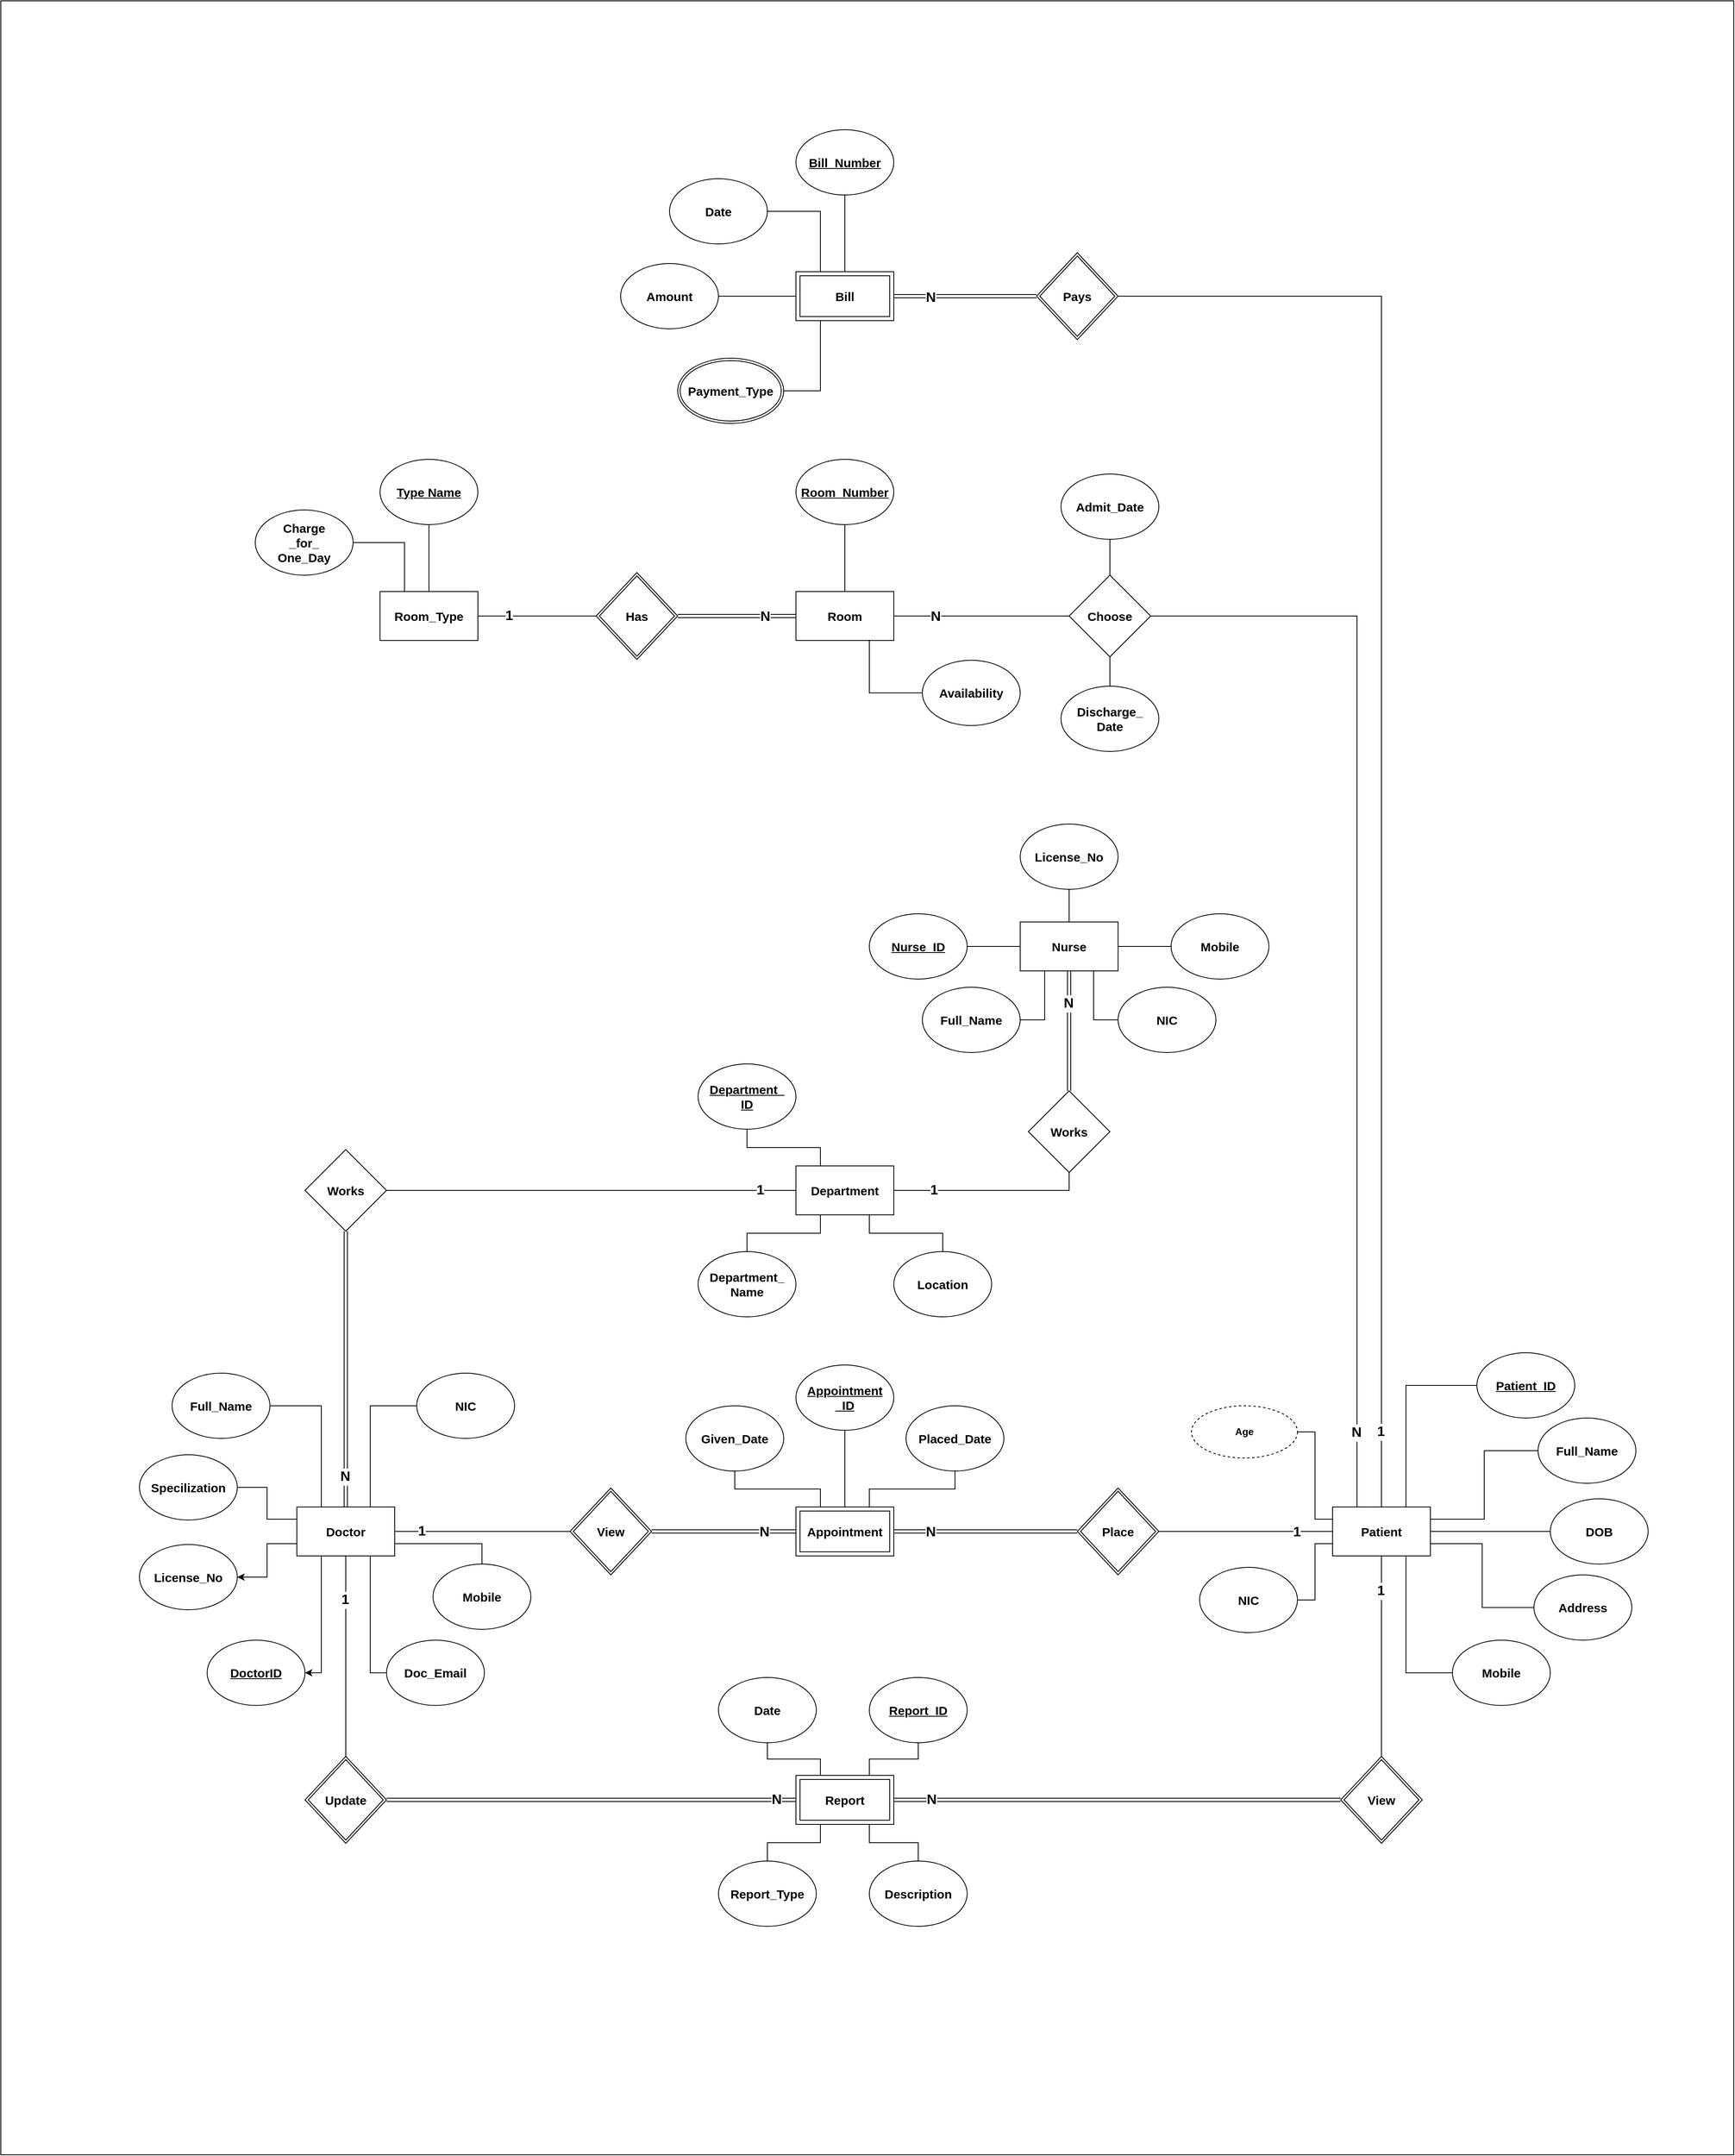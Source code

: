 <mxfile version="24.7.8">
  <diagram name="Page-1" id="jFCorRqVwIcgnSAANbfP">
    <mxGraphModel dx="4037" dy="2793" grid="1" gridSize="10" guides="1" tooltips="1" connect="1" arrows="1" fold="1" page="1" pageScale="1" pageWidth="850" pageHeight="1100" math="0" shadow="0">
      <root>
        <mxCell id="0" />
        <mxCell id="1" parent="0" />
        <mxCell id="XNVu2m3pQ130uXgLmZe--70" value="" style="rounded=0;whiteSpace=wrap;html=1;" vertex="1" parent="1">
          <mxGeometry x="-610" y="-830" width="2125" height="2640" as="geometry" />
        </mxCell>
        <mxCell id="XNVu2m3pQ130uXgLmZe--15" style="edgeStyle=orthogonalEdgeStyle;rounded=0;orthogonalLoop=1;jettySize=auto;html=1;exitX=0.75;exitY=0;exitDx=0;exitDy=0;entryX=0;entryY=0.5;entryDx=0;entryDy=0;endArrow=none;endFill=0;" edge="1" parent="1" source="SJhPn0XpCKg0EyMPji_I-2" target="XNVu2m3pQ130uXgLmZe--8">
          <mxGeometry relative="1" as="geometry" />
        </mxCell>
        <mxCell id="XNVu2m3pQ130uXgLmZe--16" style="edgeStyle=orthogonalEdgeStyle;rounded=0;orthogonalLoop=1;jettySize=auto;html=1;exitX=0.25;exitY=0;exitDx=0;exitDy=0;entryX=1;entryY=0.5;entryDx=0;entryDy=0;endArrow=none;endFill=0;" edge="1" parent="1" source="SJhPn0XpCKg0EyMPji_I-2" target="XNVu2m3pQ130uXgLmZe--9">
          <mxGeometry relative="1" as="geometry" />
        </mxCell>
        <mxCell id="XNVu2m3pQ130uXgLmZe--17" style="edgeStyle=orthogonalEdgeStyle;rounded=0;orthogonalLoop=1;jettySize=auto;html=1;exitX=0;exitY=0.25;exitDx=0;exitDy=0;endArrow=none;endFill=0;" edge="1" parent="1" source="SJhPn0XpCKg0EyMPji_I-2" target="XNVu2m3pQ130uXgLmZe--10">
          <mxGeometry relative="1" as="geometry" />
        </mxCell>
        <mxCell id="XNVu2m3pQ130uXgLmZe--19" style="edgeStyle=orthogonalEdgeStyle;rounded=0;orthogonalLoop=1;jettySize=auto;html=1;exitX=0.75;exitY=1;exitDx=0;exitDy=0;entryX=0;entryY=0.5;entryDx=0;entryDy=0;endArrow=none;endFill=0;" edge="1" parent="1" source="SJhPn0XpCKg0EyMPji_I-2" target="XNVu2m3pQ130uXgLmZe--12">
          <mxGeometry relative="1" as="geometry" />
        </mxCell>
        <mxCell id="XNVu2m3pQ130uXgLmZe--20" style="edgeStyle=orthogonalEdgeStyle;rounded=0;orthogonalLoop=1;jettySize=auto;html=1;exitX=1;exitY=0.75;exitDx=0;exitDy=0;entryX=0.5;entryY=0;entryDx=0;entryDy=0;endArrow=none;endFill=0;" edge="1" parent="1" source="SJhPn0XpCKg0EyMPji_I-2" target="XNVu2m3pQ130uXgLmZe--13">
          <mxGeometry relative="1" as="geometry" />
        </mxCell>
        <mxCell id="XNVu2m3pQ130uXgLmZe--26" style="edgeStyle=orthogonalEdgeStyle;rounded=0;orthogonalLoop=1;jettySize=auto;html=1;exitX=0;exitY=0.75;exitDx=0;exitDy=0;" edge="1" parent="1" source="SJhPn0XpCKg0EyMPji_I-2" target="XNVu2m3pQ130uXgLmZe--11">
          <mxGeometry relative="1" as="geometry" />
        </mxCell>
        <mxCell id="XNVu2m3pQ130uXgLmZe--27" style="edgeStyle=orthogonalEdgeStyle;rounded=0;orthogonalLoop=1;jettySize=auto;html=1;exitX=0.25;exitY=1;exitDx=0;exitDy=0;entryX=1;entryY=0.5;entryDx=0;entryDy=0;" edge="1" parent="1" source="SJhPn0XpCKg0EyMPji_I-2" target="XNVu2m3pQ130uXgLmZe--7">
          <mxGeometry relative="1" as="geometry" />
        </mxCell>
        <mxCell id="XNVu2m3pQ130uXgLmZe--31" style="edgeStyle=orthogonalEdgeStyle;rounded=0;orthogonalLoop=1;jettySize=auto;html=1;exitX=0.5;exitY=0;exitDx=0;exitDy=0;entryX=0.5;entryY=1;entryDx=0;entryDy=0;endArrow=none;endFill=0;shape=link;" edge="1" parent="1" source="SJhPn0XpCKg0EyMPji_I-2" target="XNVu2m3pQ130uXgLmZe--30">
          <mxGeometry relative="1" as="geometry" />
        </mxCell>
        <mxCell id="XNVu2m3pQ130uXgLmZe--38" value="N" style="edgeLabel;html=1;align=center;verticalAlign=middle;resizable=0;points=[];fontSize=17;fontStyle=1" vertex="1" connectable="0" parent="XNVu2m3pQ130uXgLmZe--31">
          <mxGeometry x="-0.781" y="-1" relative="1" as="geometry">
            <mxPoint x="-2" as="offset" />
          </mxGeometry>
        </mxCell>
        <mxCell id="SJhPn0XpCKg0EyMPji_I-2" value="Doctor" style="rounded=0;whiteSpace=wrap;html=1;shadow=0;fontStyle=1;fontSize=15;" parent="1" vertex="1">
          <mxGeometry x="-247" y="1016" width="120" height="60" as="geometry" />
        </mxCell>
        <mxCell id="VN0yVY5uS7CeXmlR8bmi-15" style="edgeStyle=orthogonalEdgeStyle;rounded=0;orthogonalLoop=1;jettySize=auto;html=1;exitX=0.25;exitY=0;exitDx=0;exitDy=0;entryX=1;entryY=0.5;entryDx=0;entryDy=0;endArrow=none;endFill=0;" parent="1" source="SJhPn0XpCKg0EyMPji_I-13" target="VN0yVY5uS7CeXmlR8bmi-12" edge="1">
          <mxGeometry relative="1" as="geometry" />
        </mxCell>
        <mxCell id="VN0yVY5uS7CeXmlR8bmi-19" value="N" style="edgeLabel;html=1;align=center;verticalAlign=middle;resizable=0;points=[];fontSize=17;fontStyle=1" parent="VN0yVY5uS7CeXmlR8bmi-15" vertex="1" connectable="0">
          <mxGeometry x="-0.822" y="1" relative="1" as="geometry">
            <mxPoint y="28" as="offset" />
          </mxGeometry>
        </mxCell>
        <mxCell id="VN0yVY5uS7CeXmlR8bmi-16" style="edgeStyle=orthogonalEdgeStyle;rounded=0;orthogonalLoop=1;jettySize=auto;html=1;exitX=0.5;exitY=0;exitDx=0;exitDy=0;entryX=1;entryY=0.5;entryDx=0;entryDy=0;endArrow=none;endFill=0;" parent="1" source="SJhPn0XpCKg0EyMPji_I-13" target="eJS6RQ6NcchhUuec16Ap-17" edge="1">
          <mxGeometry relative="1" as="geometry" />
        </mxCell>
        <mxCell id="VN0yVY5uS7CeXmlR8bmi-21" value="1" style="edgeLabel;html=1;align=center;verticalAlign=middle;resizable=0;points=[];fontSize=17;fontStyle=1" parent="VN0yVY5uS7CeXmlR8bmi-16" vertex="1" connectable="0">
          <mxGeometry x="-0.892" y="-1" relative="1" as="geometry">
            <mxPoint x="-2" y="5" as="offset" />
          </mxGeometry>
        </mxCell>
        <mxCell id="eJS6RQ6NcchhUuec16Ap-45" style="edgeStyle=orthogonalEdgeStyle;rounded=0;orthogonalLoop=1;jettySize=auto;html=1;exitX=0.75;exitY=0;exitDx=0;exitDy=0;entryX=0;entryY=0.5;entryDx=0;entryDy=0;endArrow=none;endFill=0;" parent="1" source="SJhPn0XpCKg0EyMPji_I-13" target="eJS6RQ6NcchhUuec16Ap-43" edge="1">
          <mxGeometry relative="1" as="geometry" />
        </mxCell>
        <mxCell id="eJS6RQ6NcchhUuec16Ap-46" style="edgeStyle=orthogonalEdgeStyle;rounded=0;orthogonalLoop=1;jettySize=auto;html=1;exitX=1;exitY=0.25;exitDx=0;exitDy=0;entryX=0;entryY=0.5;entryDx=0;entryDy=0;endArrow=none;endFill=0;" parent="1" source="SJhPn0XpCKg0EyMPji_I-13" target="eJS6RQ6NcchhUuec16Ap-44" edge="1">
          <mxGeometry relative="1" as="geometry" />
        </mxCell>
        <mxCell id="eJS6RQ6NcchhUuec16Ap-48" style="edgeStyle=orthogonalEdgeStyle;rounded=0;orthogonalLoop=1;jettySize=auto;html=1;exitX=1;exitY=0.5;exitDx=0;exitDy=0;endArrow=none;endFill=0;" parent="1" source="SJhPn0XpCKg0EyMPji_I-13" target="eJS6RQ6NcchhUuec16Ap-47" edge="1">
          <mxGeometry relative="1" as="geometry" />
        </mxCell>
        <mxCell id="eJS6RQ6NcchhUuec16Ap-50" style="edgeStyle=orthogonalEdgeStyle;rounded=0;orthogonalLoop=1;jettySize=auto;html=1;exitX=1;exitY=0.75;exitDx=0;exitDy=0;entryX=0;entryY=0.5;entryDx=0;entryDy=0;endArrow=none;endFill=0;" parent="1" source="SJhPn0XpCKg0EyMPji_I-13" target="eJS6RQ6NcchhUuec16Ap-49" edge="1">
          <mxGeometry relative="1" as="geometry" />
        </mxCell>
        <mxCell id="eJS6RQ6NcchhUuec16Ap-52" style="edgeStyle=orthogonalEdgeStyle;rounded=0;orthogonalLoop=1;jettySize=auto;html=1;exitX=0.75;exitY=1;exitDx=0;exitDy=0;entryX=0;entryY=0.5;entryDx=0;entryDy=0;endArrow=none;endFill=0;" parent="1" source="SJhPn0XpCKg0EyMPji_I-13" target="eJS6RQ6NcchhUuec16Ap-51" edge="1">
          <mxGeometry relative="1" as="geometry" />
        </mxCell>
        <mxCell id="XNVu2m3pQ130uXgLmZe--68" style="edgeStyle=orthogonalEdgeStyle;rounded=0;orthogonalLoop=1;jettySize=auto;html=1;exitX=0;exitY=0.25;exitDx=0;exitDy=0;entryX=1;entryY=0.5;entryDx=0;entryDy=0;endArrow=none;endFill=0;" edge="1" parent="1" source="SJhPn0XpCKg0EyMPji_I-13" target="XNVu2m3pQ130uXgLmZe--67">
          <mxGeometry relative="1" as="geometry" />
        </mxCell>
        <mxCell id="XNVu2m3pQ130uXgLmZe--69" style="edgeStyle=orthogonalEdgeStyle;rounded=0;orthogonalLoop=1;jettySize=auto;html=1;exitX=0;exitY=0.75;exitDx=0;exitDy=0;entryX=1;entryY=0.5;entryDx=0;entryDy=0;endArrow=none;endFill=0;" edge="1" parent="1" source="SJhPn0XpCKg0EyMPji_I-13" target="XNVu2m3pQ130uXgLmZe--61">
          <mxGeometry relative="1" as="geometry" />
        </mxCell>
        <mxCell id="SJhPn0XpCKg0EyMPji_I-13" value="Patient" style="rounded=0;whiteSpace=wrap;html=1;shadow=0;fontStyle=1;fontSize=15;" parent="1" vertex="1">
          <mxGeometry x="1023" y="1016" width="120" height="60" as="geometry" />
        </mxCell>
        <mxCell id="eJS6RQ6NcchhUuec16Ap-4" style="edgeStyle=orthogonalEdgeStyle;rounded=0;orthogonalLoop=1;jettySize=auto;html=1;entryX=0.5;entryY=1;entryDx=0;entryDy=0;endArrow=none;endFill=0;exitX=0.75;exitY=0;exitDx=0;exitDy=0;" parent="1" source="eJS6RQ6NcchhUuec16Ap-15" target="eJS6RQ6NcchhUuec16Ap-2" edge="1">
          <mxGeometry relative="1" as="geometry">
            <mxPoint x="492" y="1284" as="sourcePoint" />
          </mxGeometry>
        </mxCell>
        <mxCell id="SJhPn0XpCKg0EyMPji_I-36" style="edgeStyle=orthogonalEdgeStyle;rounded=0;orthogonalLoop=1;jettySize=auto;html=1;exitX=0.5;exitY=0;exitDx=0;exitDy=0;fontSize=17;fontStyle=1;endArrow=none;endFill=0;" parent="1" source="eJS6RQ6NcchhUuec16Ap-16" target="SJhPn0XpCKg0EyMPji_I-13" edge="1">
          <mxGeometry relative="1" as="geometry">
            <mxPoint x="1083.0" y="1256" as="sourcePoint" />
          </mxGeometry>
        </mxCell>
        <mxCell id="SJhPn0XpCKg0EyMPji_I-39" value="1" style="edgeLabel;html=1;align=center;verticalAlign=middle;resizable=0;points=[];fontSize=17;fontStyle=1" parent="SJhPn0XpCKg0EyMPji_I-36" vertex="1" connectable="0">
          <mxGeometry x="0.76" y="3" relative="1" as="geometry">
            <mxPoint x="2" y="13" as="offset" />
          </mxGeometry>
        </mxCell>
        <mxCell id="SJhPn0XpCKg0EyMPji_I-37" style="edgeStyle=orthogonalEdgeStyle;rounded=0;orthogonalLoop=1;jettySize=auto;html=1;exitX=0;exitY=0.5;exitDx=0;exitDy=0;fontSize=17;fontStyle=1;endArrow=none;endFill=0;shape=link;entryX=1;entryY=0.5;entryDx=0;entryDy=0;" parent="1" source="eJS6RQ6NcchhUuec16Ap-16" target="eJS6RQ6NcchhUuec16Ap-15" edge="1">
          <mxGeometry relative="1" as="geometry">
            <mxPoint x="1033.0" y="1306" as="sourcePoint" />
          </mxGeometry>
        </mxCell>
        <mxCell id="SJhPn0XpCKg0EyMPji_I-38" value="N" style="edgeLabel;html=1;align=center;verticalAlign=middle;resizable=0;points=[];fontSize=17;fontStyle=1" parent="SJhPn0XpCKg0EyMPji_I-37" vertex="1" connectable="0">
          <mxGeometry x="0.924" y="3" relative="1" as="geometry">
            <mxPoint x="25" y="-3" as="offset" />
          </mxGeometry>
        </mxCell>
        <mxCell id="eJS6RQ6NcchhUuec16Ap-29" style="edgeStyle=orthogonalEdgeStyle;rounded=0;orthogonalLoop=1;jettySize=auto;html=1;exitX=0.5;exitY=0;exitDx=0;exitDy=0;entryX=0.5;entryY=1;entryDx=0;entryDy=0;endArrow=none;endFill=0;" parent="1" source="SJhPn0XpCKg0EyMPji_I-42" target="eJS6RQ6NcchhUuec16Ap-28" edge="1">
          <mxGeometry relative="1" as="geometry" />
        </mxCell>
        <mxCell id="eJS6RQ6NcchhUuec16Ap-40" style="edgeStyle=orthogonalEdgeStyle;rounded=0;orthogonalLoop=1;jettySize=auto;html=1;exitX=0.75;exitY=1;exitDx=0;exitDy=0;entryX=0;entryY=0.5;entryDx=0;entryDy=0;endArrow=none;endFill=0;" parent="1" source="SJhPn0XpCKg0EyMPji_I-42" target="eJS6RQ6NcchhUuec16Ap-39" edge="1">
          <mxGeometry relative="1" as="geometry">
            <mxPoint x="520" y="17.25" as="targetPoint" />
          </mxGeometry>
        </mxCell>
        <mxCell id="SJhPn0XpCKg0EyMPji_I-42" value="Room" style="rounded=0;whiteSpace=wrap;html=1;shadow=0;fontStyle=1;fontSize=15;" parent="1" vertex="1">
          <mxGeometry x="365" y="-106" width="120" height="60" as="geometry" />
        </mxCell>
        <mxCell id="SJhPn0XpCKg0EyMPji_I-57" style="edgeStyle=orthogonalEdgeStyle;rounded=0;orthogonalLoop=1;jettySize=auto;html=1;exitX=0.5;exitY=0;exitDx=0;exitDy=0;entryX=0.5;entryY=1;entryDx=0;entryDy=0;endArrow=none;endFill=0;" parent="1" source="eJS6RQ6NcchhUuec16Ap-18" target="SJhPn0XpCKg0EyMPji_I-2" edge="1">
          <mxGeometry relative="1" as="geometry">
            <mxPoint x="-187" y="945" as="targetPoint" />
            <mxPoint x="-187" y="1325" as="sourcePoint" />
          </mxGeometry>
        </mxCell>
        <mxCell id="SJhPn0XpCKg0EyMPji_I-62" value="1" style="edgeLabel;html=1;align=center;verticalAlign=middle;resizable=0;points=[];fontSize=17;fontStyle=1" parent="SJhPn0XpCKg0EyMPji_I-57" vertex="1" connectable="0">
          <mxGeometry x="0.589" relative="1" as="geometry">
            <mxPoint x="-1" y="3" as="offset" />
          </mxGeometry>
        </mxCell>
        <mxCell id="SJhPn0XpCKg0EyMPji_I-58" style="edgeStyle=orthogonalEdgeStyle;rounded=0;orthogonalLoop=1;jettySize=auto;html=1;exitX=1;exitY=0.5;exitDx=0;exitDy=0;endArrow=none;endFill=0;shape=link;entryX=0;entryY=0.5;entryDx=0;entryDy=0;" parent="1" source="eJS6RQ6NcchhUuec16Ap-18" target="eJS6RQ6NcchhUuec16Ap-15" edge="1">
          <mxGeometry relative="1" as="geometry">
            <mxPoint x="-137" y="1375" as="sourcePoint" />
          </mxGeometry>
        </mxCell>
        <mxCell id="SJhPn0XpCKg0EyMPji_I-61" value="N" style="edgeLabel;html=1;align=center;verticalAlign=middle;resizable=0;points=[];fontSize=17;fontStyle=1" parent="SJhPn0XpCKg0EyMPji_I-58" vertex="1" connectable="0">
          <mxGeometry x="0.557" y="1" relative="1" as="geometry">
            <mxPoint x="87" y="1" as="offset" />
          </mxGeometry>
        </mxCell>
        <mxCell id="VN0yVY5uS7CeXmlR8bmi-3" style="edgeStyle=orthogonalEdgeStyle;rounded=0;orthogonalLoop=1;jettySize=auto;html=1;exitX=1;exitY=0.5;exitDx=0;exitDy=0;entryX=0;entryY=0.5;entryDx=0;entryDy=0;endArrow=none;endFill=0;" parent="1" source="eJS6RQ6NcchhUuec16Ap-11" target="SJhPn0XpCKg0EyMPji_I-13" edge="1">
          <mxGeometry relative="1" as="geometry">
            <mxPoint x="760" y="1046" as="sourcePoint" />
          </mxGeometry>
        </mxCell>
        <mxCell id="VN0yVY5uS7CeXmlR8bmi-11" value="1" style="edgeLabel;html=1;align=center;verticalAlign=middle;resizable=0;points=[];fontSize=17;fontStyle=1" parent="VN0yVY5uS7CeXmlR8bmi-3" vertex="1" connectable="0">
          <mxGeometry x="0.591" y="2" relative="1" as="geometry">
            <mxPoint x="-1" y="3" as="offset" />
          </mxGeometry>
        </mxCell>
        <mxCell id="VN0yVY5uS7CeXmlR8bmi-4" style="edgeStyle=orthogonalEdgeStyle;rounded=0;orthogonalLoop=1;jettySize=auto;html=1;exitX=0;exitY=0.5;exitDx=0;exitDy=0;entryX=1;entryY=0.5;entryDx=0;entryDy=0;endArrow=none;endFill=0;shape=link;" parent="1" source="eJS6RQ6NcchhUuec16Ap-11" target="eJS6RQ6NcchhUuec16Ap-12" edge="1">
          <mxGeometry relative="1" as="geometry">
            <mxPoint x="660" y="1046" as="sourcePoint" />
            <mxPoint x="485" y="1046" as="targetPoint" />
          </mxGeometry>
        </mxCell>
        <mxCell id="VN0yVY5uS7CeXmlR8bmi-10" value="N" style="edgeLabel;html=1;align=center;verticalAlign=middle;resizable=0;points=[];fontSize=17;fontStyle=1" parent="VN0yVY5uS7CeXmlR8bmi-4" vertex="1" connectable="0">
          <mxGeometry x="0.766" y="-1" relative="1" as="geometry">
            <mxPoint x="18" y="2" as="offset" />
          </mxGeometry>
        </mxCell>
        <mxCell id="VN0yVY5uS7CeXmlR8bmi-6" style="edgeStyle=orthogonalEdgeStyle;rounded=0;orthogonalLoop=1;jettySize=auto;html=1;exitX=0;exitY=0.5;exitDx=0;exitDy=0;endArrow=none;endFill=0;" parent="1" source="eJS6RQ6NcchhUuec16Ap-13" target="SJhPn0XpCKg0EyMPji_I-2" edge="1">
          <mxGeometry relative="1" as="geometry">
            <mxPoint x="102.0" y="1046" as="sourcePoint" />
          </mxGeometry>
        </mxCell>
        <mxCell id="VN0yVY5uS7CeXmlR8bmi-8" value="1" style="edgeLabel;html=1;align=center;verticalAlign=middle;resizable=0;points=[];fontSize=17;fontStyle=1" parent="VN0yVY5uS7CeXmlR8bmi-6" vertex="1" connectable="0">
          <mxGeometry x="0.706" relative="1" as="geometry">
            <mxPoint x="1" as="offset" />
          </mxGeometry>
        </mxCell>
        <mxCell id="VN0yVY5uS7CeXmlR8bmi-7" style="edgeStyle=orthogonalEdgeStyle;rounded=0;orthogonalLoop=1;jettySize=auto;html=1;exitX=1;exitY=0.5;exitDx=0;exitDy=0;entryX=0;entryY=0.5;entryDx=0;entryDy=0;endArrow=none;endFill=0;shape=link;" parent="1" source="eJS6RQ6NcchhUuec16Ap-13" target="eJS6RQ6NcchhUuec16Ap-12" edge="1">
          <mxGeometry relative="1" as="geometry">
            <mxPoint x="202.0" y="1046" as="sourcePoint" />
            <mxPoint x="365" y="1046" as="targetPoint" />
          </mxGeometry>
        </mxCell>
        <mxCell id="VN0yVY5uS7CeXmlR8bmi-9" value="N" style="edgeLabel;html=1;align=center;verticalAlign=middle;resizable=0;points=[];fontSize=17;fontStyle=1" parent="VN0yVY5uS7CeXmlR8bmi-7" vertex="1" connectable="0">
          <mxGeometry x="0.829" relative="1" as="geometry">
            <mxPoint x="-24" y="1" as="offset" />
          </mxGeometry>
        </mxCell>
        <mxCell id="VN0yVY5uS7CeXmlR8bmi-18" style="edgeStyle=orthogonalEdgeStyle;rounded=0;orthogonalLoop=1;jettySize=auto;html=1;exitX=0;exitY=0.5;exitDx=0;exitDy=0;endArrow=none;endFill=0;" parent="1" source="VN0yVY5uS7CeXmlR8bmi-12" target="SJhPn0XpCKg0EyMPji_I-42" edge="1">
          <mxGeometry relative="1" as="geometry" />
        </mxCell>
        <mxCell id="VN0yVY5uS7CeXmlR8bmi-20" value="N" style="edgeLabel;html=1;align=center;verticalAlign=middle;resizable=0;points=[];fontSize=17;fontStyle=1" parent="VN0yVY5uS7CeXmlR8bmi-18" vertex="1" connectable="0">
          <mxGeometry x="0.744" y="1" relative="1" as="geometry">
            <mxPoint x="23" as="offset" />
          </mxGeometry>
        </mxCell>
        <mxCell id="XNVu2m3pQ130uXgLmZe--64" style="edgeStyle=orthogonalEdgeStyle;rounded=0;orthogonalLoop=1;jettySize=auto;html=1;exitX=0.5;exitY=0;exitDx=0;exitDy=0;entryX=0.5;entryY=1;entryDx=0;entryDy=0;endArrow=none;endFill=0;" edge="1" parent="1" source="VN0yVY5uS7CeXmlR8bmi-12" target="XNVu2m3pQ130uXgLmZe--63">
          <mxGeometry relative="1" as="geometry" />
        </mxCell>
        <mxCell id="XNVu2m3pQ130uXgLmZe--66" style="edgeStyle=orthogonalEdgeStyle;rounded=0;orthogonalLoop=1;jettySize=auto;html=1;exitX=0.5;exitY=1;exitDx=0;exitDy=0;endArrow=none;endFill=0;" edge="1" parent="1" source="VN0yVY5uS7CeXmlR8bmi-12" target="XNVu2m3pQ130uXgLmZe--65">
          <mxGeometry relative="1" as="geometry" />
        </mxCell>
        <mxCell id="VN0yVY5uS7CeXmlR8bmi-12" value="Choose" style="rhombus;whiteSpace=wrap;html=1;shadow=0;fontStyle=1;fontSize=15;" parent="1" vertex="1">
          <mxGeometry x="700" y="-126" width="100" height="100" as="geometry" />
        </mxCell>
        <mxCell id="VN0yVY5uS7CeXmlR8bmi-17" style="edgeStyle=orthogonalEdgeStyle;rounded=0;orthogonalLoop=1;jettySize=auto;html=1;exitX=0;exitY=0.5;exitDx=0;exitDy=0;endArrow=none;endFill=0;shape=link;entryX=1;entryY=0.5;entryDx=0;entryDy=0;" parent="1" source="eJS6RQ6NcchhUuec16Ap-17" target="eJS6RQ6NcchhUuec16Ap-14" edge="1">
          <mxGeometry relative="1" as="geometry">
            <mxPoint x="485" y="-468" as="targetPoint" />
          </mxGeometry>
        </mxCell>
        <mxCell id="VN0yVY5uS7CeXmlR8bmi-22" value="N" style="edgeLabel;html=1;align=center;verticalAlign=middle;resizable=0;points=[];fontSize=17;fontStyle=1" parent="VN0yVY5uS7CeXmlR8bmi-17" vertex="1" connectable="0">
          <mxGeometry x="0.773" y="1" relative="1" as="geometry">
            <mxPoint x="25" y="1" as="offset" />
          </mxGeometry>
        </mxCell>
        <mxCell id="VN0yVY5uS7CeXmlR8bmi-24" style="edgeStyle=orthogonalEdgeStyle;rounded=0;orthogonalLoop=1;jettySize=auto;html=1;exitX=0.5;exitY=1;exitDx=0;exitDy=0;endArrow=none;endFill=0;entryX=0.25;entryY=0;entryDx=0;entryDy=0;" parent="1" source="VN0yVY5uS7CeXmlR8bmi-23" target="eJS6RQ6NcchhUuec16Ap-15" edge="1">
          <mxGeometry relative="1" as="geometry">
            <mxPoint x="462" y="1314" as="targetPoint" />
          </mxGeometry>
        </mxCell>
        <mxCell id="VN0yVY5uS7CeXmlR8bmi-23" value="&lt;font style=&quot;font-size: 15px;&quot;&gt;&lt;b&gt;Date&lt;/b&gt;&lt;/font&gt;" style="ellipse;whiteSpace=wrap;html=1;" parent="1" vertex="1">
          <mxGeometry x="270" y="1225" width="120" height="80" as="geometry" />
        </mxCell>
        <mxCell id="eJS6RQ6NcchhUuec16Ap-2" value="&lt;font style=&quot;font-size: 15px;&quot;&gt;&lt;b&gt;&lt;u&gt;Report_ID&lt;/u&gt;&lt;/b&gt;&lt;/font&gt;" style="ellipse;whiteSpace=wrap;html=1;" parent="1" vertex="1">
          <mxGeometry x="455" y="1225" width="120" height="80" as="geometry" />
        </mxCell>
        <mxCell id="eJS6RQ6NcchhUuec16Ap-11" value="&lt;font style=&quot;font-size: 15px;&quot;&gt;&lt;b&gt;Place&lt;/b&gt;&lt;/font&gt;" style="shape=rhombus;double=1;perimeter=rhombusPerimeter;whiteSpace=wrap;html=1;align=center;" parent="1" vertex="1">
          <mxGeometry x="710" y="992.75" width="100" height="106.5" as="geometry" />
        </mxCell>
        <mxCell id="eJS6RQ6NcchhUuec16Ap-56" style="edgeStyle=orthogonalEdgeStyle;rounded=0;orthogonalLoop=1;jettySize=auto;html=1;exitX=0.5;exitY=0;exitDx=0;exitDy=0;entryX=0.5;entryY=1;entryDx=0;entryDy=0;endArrow=none;endFill=0;" parent="1" source="eJS6RQ6NcchhUuec16Ap-12" target="eJS6RQ6NcchhUuec16Ap-55" edge="1">
          <mxGeometry relative="1" as="geometry" />
        </mxCell>
        <mxCell id="XNVu2m3pQ130uXgLmZe--22" style="edgeStyle=orthogonalEdgeStyle;rounded=0;orthogonalLoop=1;jettySize=auto;html=1;exitX=0.75;exitY=0;exitDx=0;exitDy=0;entryX=0.5;entryY=1;entryDx=0;entryDy=0;endArrow=none;endFill=0;" edge="1" parent="1" source="eJS6RQ6NcchhUuec16Ap-12" target="XNVu2m3pQ130uXgLmZe--21">
          <mxGeometry relative="1" as="geometry" />
        </mxCell>
        <mxCell id="XNVu2m3pQ130uXgLmZe--25" style="edgeStyle=orthogonalEdgeStyle;rounded=0;orthogonalLoop=1;jettySize=auto;html=1;exitX=0.25;exitY=0;exitDx=0;exitDy=0;entryX=0.5;entryY=1;entryDx=0;entryDy=0;endArrow=none;endFill=0;" edge="1" parent="1" source="eJS6RQ6NcchhUuec16Ap-12" target="XNVu2m3pQ130uXgLmZe--23">
          <mxGeometry relative="1" as="geometry" />
        </mxCell>
        <mxCell id="eJS6RQ6NcchhUuec16Ap-12" value="&lt;b&gt;&lt;font style=&quot;font-size: 15px;&quot;&gt;Appointment&lt;/font&gt;&lt;/b&gt;" style="shape=ext;margin=3;double=1;whiteSpace=wrap;html=1;align=center;" parent="1" vertex="1">
          <mxGeometry x="365" y="1016" width="120" height="60" as="geometry" />
        </mxCell>
        <mxCell id="eJS6RQ6NcchhUuec16Ap-13" value="&lt;font style=&quot;font-size: 15px;&quot;&gt;&lt;b&gt;View&lt;/b&gt;&lt;/font&gt;" style="shape=rhombus;double=1;perimeter=rhombusPerimeter;whiteSpace=wrap;html=1;align=center;" parent="1" vertex="1">
          <mxGeometry x="88" y="992.75" width="100" height="106.5" as="geometry" />
        </mxCell>
        <mxCell id="eJS6RQ6NcchhUuec16Ap-20" style="edgeStyle=orthogonalEdgeStyle;rounded=0;orthogonalLoop=1;jettySize=auto;html=1;exitX=0.5;exitY=0;exitDx=0;exitDy=0;entryX=0.5;entryY=1;entryDx=0;entryDy=0;endArrow=none;endFill=0;" parent="1" source="eJS6RQ6NcchhUuec16Ap-14" target="eJS6RQ6NcchhUuec16Ap-19" edge="1">
          <mxGeometry relative="1" as="geometry" />
        </mxCell>
        <mxCell id="eJS6RQ6NcchhUuec16Ap-22" style="edgeStyle=orthogonalEdgeStyle;rounded=0;orthogonalLoop=1;jettySize=auto;html=1;exitX=0.25;exitY=0;exitDx=0;exitDy=0;entryX=1;entryY=0.5;entryDx=0;entryDy=0;endArrow=none;endFill=0;" parent="1" source="eJS6RQ6NcchhUuec16Ap-14" target="eJS6RQ6NcchhUuec16Ap-21" edge="1">
          <mxGeometry relative="1" as="geometry" />
        </mxCell>
        <mxCell id="eJS6RQ6NcchhUuec16Ap-24" style="edgeStyle=orthogonalEdgeStyle;rounded=0;orthogonalLoop=1;jettySize=auto;html=1;exitX=0;exitY=0.5;exitDx=0;exitDy=0;entryX=1;entryY=0.5;entryDx=0;entryDy=0;endArrow=none;endFill=0;" parent="1" source="eJS6RQ6NcchhUuec16Ap-14" target="eJS6RQ6NcchhUuec16Ap-23" edge="1">
          <mxGeometry relative="1" as="geometry" />
        </mxCell>
        <mxCell id="eJS6RQ6NcchhUuec16Ap-27" style="edgeStyle=orthogonalEdgeStyle;rounded=0;orthogonalLoop=1;jettySize=auto;html=1;exitX=0.25;exitY=1;exitDx=0;exitDy=0;entryX=1;entryY=0.5;entryDx=0;entryDy=0;endArrow=none;endFill=0;" parent="1" source="eJS6RQ6NcchhUuec16Ap-14" target="eJS6RQ6NcchhUuec16Ap-26" edge="1">
          <mxGeometry relative="1" as="geometry" />
        </mxCell>
        <mxCell id="eJS6RQ6NcchhUuec16Ap-14" value="&lt;b&gt;&lt;font style=&quot;font-size: 15px;&quot;&gt;Bill&lt;/font&gt;&lt;/b&gt;" style="shape=ext;margin=3;double=1;whiteSpace=wrap;html=1;align=center;" parent="1" vertex="1">
          <mxGeometry x="365" y="-498" width="120" height="60" as="geometry" />
        </mxCell>
        <mxCell id="XNVu2m3pQ130uXgLmZe--2" style="edgeStyle=orthogonalEdgeStyle;rounded=0;orthogonalLoop=1;jettySize=auto;html=1;exitX=0.25;exitY=1;exitDx=0;exitDy=0;endArrow=none;endFill=0;" edge="1" parent="1" source="eJS6RQ6NcchhUuec16Ap-15" target="XNVu2m3pQ130uXgLmZe--1">
          <mxGeometry relative="1" as="geometry" />
        </mxCell>
        <mxCell id="XNVu2m3pQ130uXgLmZe--4" style="edgeStyle=orthogonalEdgeStyle;rounded=0;orthogonalLoop=1;jettySize=auto;html=1;exitX=0.75;exitY=1;exitDx=0;exitDy=0;entryX=0.5;entryY=0;entryDx=0;entryDy=0;endArrow=none;endFill=0;" edge="1" parent="1" source="eJS6RQ6NcchhUuec16Ap-15" target="XNVu2m3pQ130uXgLmZe--3">
          <mxGeometry relative="1" as="geometry" />
        </mxCell>
        <mxCell id="eJS6RQ6NcchhUuec16Ap-15" value="&lt;b&gt;&lt;font style=&quot;font-size: 15px;&quot;&gt;Report&lt;/font&gt;&lt;/b&gt;" style="shape=ext;margin=3;double=1;whiteSpace=wrap;html=1;align=center;" parent="1" vertex="1">
          <mxGeometry x="365" y="1345" width="120" height="60" as="geometry" />
        </mxCell>
        <mxCell id="eJS6RQ6NcchhUuec16Ap-16" value="&lt;font style=&quot;font-size: 15px;&quot;&gt;&lt;b&gt;View&lt;/b&gt;&lt;/font&gt;" style="shape=rhombus;double=1;perimeter=rhombusPerimeter;whiteSpace=wrap;html=1;align=center;" parent="1" vertex="1">
          <mxGeometry x="1033" y="1321.75" width="100" height="106.5" as="geometry" />
        </mxCell>
        <mxCell id="eJS6RQ6NcchhUuec16Ap-17" value="&lt;span style=&quot;font-size: 15px;&quot;&gt;&lt;b&gt;Pays&lt;/b&gt;&lt;/span&gt;" style="shape=rhombus;double=1;perimeter=rhombusPerimeter;whiteSpace=wrap;html=1;align=center;" parent="1" vertex="1">
          <mxGeometry x="660" y="-521.25" width="100" height="106.5" as="geometry" />
        </mxCell>
        <mxCell id="eJS6RQ6NcchhUuec16Ap-18" value="&lt;font style=&quot;font-size: 15px;&quot;&gt;&lt;b&gt;Update&lt;/b&gt;&lt;/font&gt;" style="shape=rhombus;double=1;perimeter=rhombusPerimeter;whiteSpace=wrap;html=1;align=center;" parent="1" vertex="1">
          <mxGeometry x="-237" y="1321.75" width="100" height="106.5" as="geometry" />
        </mxCell>
        <mxCell id="eJS6RQ6NcchhUuec16Ap-19" value="&lt;font style=&quot;font-size: 15px;&quot;&gt;&lt;b&gt;&lt;u&gt;Bill_Number&lt;/u&gt;&lt;/b&gt;&lt;/font&gt;" style="ellipse;whiteSpace=wrap;html=1;" parent="1" vertex="1">
          <mxGeometry x="365" y="-672" width="120" height="80" as="geometry" />
        </mxCell>
        <mxCell id="eJS6RQ6NcchhUuec16Ap-21" value="&lt;font style=&quot;font-size: 15px;&quot;&gt;&lt;b&gt;Date&lt;/b&gt;&lt;/font&gt;" style="ellipse;whiteSpace=wrap;html=1;" parent="1" vertex="1">
          <mxGeometry x="210" y="-612" width="120" height="80" as="geometry" />
        </mxCell>
        <mxCell id="eJS6RQ6NcchhUuec16Ap-23" value="&lt;font style=&quot;font-size: 15px;&quot;&gt;&lt;b&gt;Amount&lt;/b&gt;&lt;/font&gt;" style="ellipse;whiteSpace=wrap;html=1;" parent="1" vertex="1">
          <mxGeometry x="150" y="-508" width="120" height="80" as="geometry" />
        </mxCell>
        <mxCell id="eJS6RQ6NcchhUuec16Ap-26" value="&lt;b style=&quot;font-size: 15px;&quot;&gt;Payment_Type&lt;/b&gt;" style="ellipse;shape=doubleEllipse;margin=3;whiteSpace=wrap;html=1;align=center;" parent="1" vertex="1">
          <mxGeometry x="220" y="-392" width="130" height="80" as="geometry" />
        </mxCell>
        <mxCell id="eJS6RQ6NcchhUuec16Ap-28" value="&lt;font style=&quot;font-size: 15px;&quot;&gt;&lt;b&gt;&lt;u&gt;Room_Number&lt;/u&gt;&lt;/b&gt;&lt;/font&gt;" style="ellipse;whiteSpace=wrap;html=1;" parent="1" vertex="1">
          <mxGeometry x="365" y="-268" width="120" height="80" as="geometry" />
        </mxCell>
        <mxCell id="eJS6RQ6NcchhUuec16Ap-30" value="&lt;span style=&quot;font-size: 15px;&quot;&gt;&lt;b&gt;&lt;u&gt;Type Name&lt;/u&gt;&lt;/b&gt;&lt;/span&gt;" style="ellipse;whiteSpace=wrap;html=1;" parent="1" vertex="1">
          <mxGeometry x="-145" y="-268" width="120" height="80" as="geometry" />
        </mxCell>
        <mxCell id="eJS6RQ6NcchhUuec16Ap-33" style="edgeStyle=orthogonalEdgeStyle;rounded=0;orthogonalLoop=1;jettySize=auto;html=1;exitX=0.5;exitY=0;exitDx=0;exitDy=0;entryX=0.5;entryY=1;entryDx=0;entryDy=0;endArrow=none;endFill=0;" parent="1" source="eJS6RQ6NcchhUuec16Ap-31" target="eJS6RQ6NcchhUuec16Ap-30" edge="1">
          <mxGeometry relative="1" as="geometry" />
        </mxCell>
        <mxCell id="eJS6RQ6NcchhUuec16Ap-35" style="edgeStyle=orthogonalEdgeStyle;rounded=0;orthogonalLoop=1;jettySize=auto;html=1;exitX=0.25;exitY=0;exitDx=0;exitDy=0;entryX=1;entryY=0.5;entryDx=0;entryDy=0;endArrow=none;endFill=0;" parent="1" source="eJS6RQ6NcchhUuec16Ap-31" target="eJS6RQ6NcchhUuec16Ap-34" edge="1">
          <mxGeometry relative="1" as="geometry" />
        </mxCell>
        <mxCell id="eJS6RQ6NcchhUuec16Ap-31" value="Room_Type" style="rounded=0;whiteSpace=wrap;html=1;shadow=0;fontStyle=1;fontSize=15;" parent="1" vertex="1">
          <mxGeometry x="-145" y="-106" width="120" height="60" as="geometry" />
        </mxCell>
        <mxCell id="eJS6RQ6NcchhUuec16Ap-34" value="&lt;font style=&quot;font-size: 15px;&quot;&gt;&lt;b&gt;Charge&lt;/b&gt;&lt;/font&gt;&lt;div&gt;&lt;font style=&quot;font-size: 15px;&quot;&gt;&lt;b&gt;_for_&lt;/b&gt;&lt;/font&gt;&lt;/div&gt;&lt;div&gt;&lt;font style=&quot;font-size: 15px;&quot;&gt;&lt;b&gt;One_Day&lt;/b&gt;&lt;/font&gt;&lt;/div&gt;" style="ellipse;whiteSpace=wrap;html=1;" parent="1" vertex="1">
          <mxGeometry x="-298" y="-206" width="120" height="80" as="geometry" />
        </mxCell>
        <mxCell id="eJS6RQ6NcchhUuec16Ap-37" style="edgeStyle=orthogonalEdgeStyle;rounded=0;orthogonalLoop=1;jettySize=auto;html=1;exitX=1;exitY=0.5;exitDx=0;exitDy=0;entryX=0;entryY=0.5;entryDx=0;entryDy=0;endArrow=none;endFill=0;shape=link;" parent="1" source="eJS6RQ6NcchhUuec16Ap-36" target="SJhPn0XpCKg0EyMPji_I-42" edge="1">
          <mxGeometry relative="1" as="geometry" />
        </mxCell>
        <mxCell id="XNVu2m3pQ130uXgLmZe--5" value="N" style="edgeLabel;html=1;align=center;verticalAlign=middle;resizable=0;points=[];fontSize=17;fontStyle=1" vertex="1" connectable="0" parent="eJS6RQ6NcchhUuec16Ap-37">
          <mxGeometry x="0.763" y="1" relative="1" as="geometry">
            <mxPoint x="-21" y="2" as="offset" />
          </mxGeometry>
        </mxCell>
        <mxCell id="eJS6RQ6NcchhUuec16Ap-38" style="edgeStyle=orthogonalEdgeStyle;rounded=0;orthogonalLoop=1;jettySize=auto;html=1;exitX=0;exitY=0.5;exitDx=0;exitDy=0;endArrow=none;endFill=0;" parent="1" source="eJS6RQ6NcchhUuec16Ap-36" target="eJS6RQ6NcchhUuec16Ap-31" edge="1">
          <mxGeometry relative="1" as="geometry" />
        </mxCell>
        <mxCell id="XNVu2m3pQ130uXgLmZe--6" value="1" style="edgeLabel;html=1;align=center;verticalAlign=middle;resizable=0;points=[];fontSize=17;fontStyle=1" vertex="1" connectable="0" parent="eJS6RQ6NcchhUuec16Ap-38">
          <mxGeometry x="0.773" y="-1" relative="1" as="geometry">
            <mxPoint x="21" y="1" as="offset" />
          </mxGeometry>
        </mxCell>
        <mxCell id="eJS6RQ6NcchhUuec16Ap-36" value="&lt;font style=&quot;font-size: 15px;&quot;&gt;&lt;b&gt;Has&lt;/b&gt;&lt;/font&gt;" style="shape=rhombus;double=1;perimeter=rhombusPerimeter;whiteSpace=wrap;html=1;align=center;" parent="1" vertex="1">
          <mxGeometry x="120" y="-129.25" width="100" height="106.5" as="geometry" />
        </mxCell>
        <mxCell id="eJS6RQ6NcchhUuec16Ap-39" value="&lt;font style=&quot;font-size: 15px;&quot;&gt;&lt;b&gt;Availability&lt;/b&gt;&lt;/font&gt;" style="ellipse;whiteSpace=wrap;html=1;" parent="1" vertex="1">
          <mxGeometry x="520" y="-21.75" width="120" height="80" as="geometry" />
        </mxCell>
        <mxCell id="eJS6RQ6NcchhUuec16Ap-43" value="&lt;font style=&quot;font-size: 15px;&quot;&gt;&lt;b&gt;&lt;u&gt;Patient_ID&lt;/u&gt;&lt;/b&gt;&lt;/font&gt;" style="ellipse;whiteSpace=wrap;html=1;" parent="1" vertex="1">
          <mxGeometry x="1200" y="827" width="120" height="80" as="geometry" />
        </mxCell>
        <mxCell id="eJS6RQ6NcchhUuec16Ap-44" value="&lt;font style=&quot;font-size: 15px;&quot;&gt;&lt;b&gt;Full_Name&lt;/b&gt;&lt;/font&gt;" style="ellipse;whiteSpace=wrap;html=1;" parent="1" vertex="1">
          <mxGeometry x="1275" y="907" width="120" height="80" as="geometry" />
        </mxCell>
        <mxCell id="eJS6RQ6NcchhUuec16Ap-47" value="&lt;font style=&quot;font-size: 15px;&quot;&gt;&lt;b&gt;DOB&lt;/b&gt;&lt;/font&gt;" style="ellipse;whiteSpace=wrap;html=1;" parent="1" vertex="1">
          <mxGeometry x="1290" y="1006" width="120" height="80" as="geometry" />
        </mxCell>
        <mxCell id="eJS6RQ6NcchhUuec16Ap-49" value="&lt;font style=&quot;font-size: 15px;&quot;&gt;&lt;b&gt;Address&lt;/b&gt;&lt;/font&gt;" style="ellipse;whiteSpace=wrap;html=1;" parent="1" vertex="1">
          <mxGeometry x="1270" y="1099.25" width="120" height="80" as="geometry" />
        </mxCell>
        <mxCell id="eJS6RQ6NcchhUuec16Ap-51" value="&lt;font style=&quot;font-size: 15px;&quot;&gt;&lt;b&gt;Mobile&lt;/b&gt;&lt;/font&gt;" style="ellipse;whiteSpace=wrap;html=1;" parent="1" vertex="1">
          <mxGeometry x="1170" y="1179.25" width="120" height="80" as="geometry" />
        </mxCell>
        <mxCell id="eJS6RQ6NcchhUuec16Ap-55" value="&lt;font style=&quot;font-size: 15px;&quot;&gt;&lt;b&gt;&lt;u&gt;Appointment&lt;/u&gt;&lt;/b&gt;&lt;/font&gt;&lt;div&gt;&lt;font style=&quot;font-size: 15px;&quot;&gt;&lt;b&gt;&lt;u&gt;_ID&lt;/u&gt;&lt;/b&gt;&lt;/font&gt;&lt;/div&gt;" style="ellipse;whiteSpace=wrap;html=1;" parent="1" vertex="1">
          <mxGeometry x="365" y="842" width="120" height="80" as="geometry" />
        </mxCell>
        <mxCell id="XNVu2m3pQ130uXgLmZe--1" value="&lt;font style=&quot;font-size: 15px;&quot;&gt;&lt;b&gt;Report_Type&lt;/b&gt;&lt;/font&gt;" style="ellipse;whiteSpace=wrap;html=1;" vertex="1" parent="1">
          <mxGeometry x="270" y="1450" width="120" height="80" as="geometry" />
        </mxCell>
        <mxCell id="XNVu2m3pQ130uXgLmZe--3" value="&lt;font style=&quot;font-size: 15px;&quot;&gt;&lt;b&gt;Description&lt;/b&gt;&lt;/font&gt;" style="ellipse;whiteSpace=wrap;html=1;" vertex="1" parent="1">
          <mxGeometry x="455" y="1450" width="120" height="80" as="geometry" />
        </mxCell>
        <mxCell id="XNVu2m3pQ130uXgLmZe--7" value="&lt;font style=&quot;font-size: 15px;&quot;&gt;&lt;b&gt;&lt;u&gt;DoctorID&lt;/u&gt;&lt;/b&gt;&lt;/font&gt;" style="ellipse;whiteSpace=wrap;html=1;" vertex="1" parent="1">
          <mxGeometry x="-357" y="1179.25" width="120" height="80" as="geometry" />
        </mxCell>
        <mxCell id="XNVu2m3pQ130uXgLmZe--8" value="&lt;font style=&quot;font-size: 15px;&quot;&gt;&lt;b&gt;NIC&lt;/b&gt;&lt;/font&gt;" style="ellipse;whiteSpace=wrap;html=1;" vertex="1" parent="1">
          <mxGeometry x="-100" y="852" width="120" height="80" as="geometry" />
        </mxCell>
        <mxCell id="XNVu2m3pQ130uXgLmZe--9" value="&lt;font style=&quot;font-size: 15px;&quot;&gt;&lt;b&gt;Full_Name&lt;/b&gt;&lt;/font&gt;" style="ellipse;whiteSpace=wrap;html=1;" vertex="1" parent="1">
          <mxGeometry x="-400" y="852" width="120" height="80" as="geometry" />
        </mxCell>
        <mxCell id="XNVu2m3pQ130uXgLmZe--10" value="&lt;font style=&quot;font-size: 15px;&quot;&gt;&lt;b&gt;Specilization&lt;/b&gt;&lt;/font&gt;" style="ellipse;whiteSpace=wrap;html=1;" vertex="1" parent="1">
          <mxGeometry x="-440" y="952" width="120" height="80" as="geometry" />
        </mxCell>
        <mxCell id="XNVu2m3pQ130uXgLmZe--11" value="&lt;font style=&quot;font-size: 15px;&quot;&gt;&lt;b&gt;License_No&lt;/b&gt;&lt;/font&gt;" style="ellipse;whiteSpace=wrap;html=1;" vertex="1" parent="1">
          <mxGeometry x="-440" y="1062" width="120" height="80" as="geometry" />
        </mxCell>
        <mxCell id="XNVu2m3pQ130uXgLmZe--12" value="&lt;font style=&quot;font-size: 15px;&quot;&gt;&lt;b&gt;Doc_Email&lt;/b&gt;&lt;/font&gt;" style="ellipse;whiteSpace=wrap;html=1;" vertex="1" parent="1">
          <mxGeometry x="-137" y="1179.25" width="120" height="80" as="geometry" />
        </mxCell>
        <mxCell id="XNVu2m3pQ130uXgLmZe--13" value="&lt;font style=&quot;font-size: 15px;&quot;&gt;&lt;b&gt;Mobile&lt;/b&gt;&lt;/font&gt;" style="ellipse;whiteSpace=wrap;html=1;" vertex="1" parent="1">
          <mxGeometry x="-80" y="1086" width="120" height="80" as="geometry" />
        </mxCell>
        <mxCell id="XNVu2m3pQ130uXgLmZe--21" value="&lt;span style=&quot;font-size: 15px;&quot;&gt;&lt;b&gt;Placed_Date&lt;/b&gt;&lt;/span&gt;" style="ellipse;whiteSpace=wrap;html=1;" vertex="1" parent="1">
          <mxGeometry x="500" y="892" width="120" height="80" as="geometry" />
        </mxCell>
        <mxCell id="XNVu2m3pQ130uXgLmZe--23" value="&lt;span style=&quot;font-size: 15px;&quot;&gt;&lt;b&gt;Given_Date&lt;/b&gt;&lt;/span&gt;" style="ellipse;whiteSpace=wrap;html=1;" vertex="1" parent="1">
          <mxGeometry x="230" y="892" width="120" height="80" as="geometry" />
        </mxCell>
        <mxCell id="XNVu2m3pQ130uXgLmZe--34" style="edgeStyle=orthogonalEdgeStyle;rounded=0;orthogonalLoop=1;jettySize=auto;html=1;exitX=0.25;exitY=0;exitDx=0;exitDy=0;endArrow=none;endFill=0;" edge="1" parent="1" source="XNVu2m3pQ130uXgLmZe--28" target="XNVu2m3pQ130uXgLmZe--33">
          <mxGeometry relative="1" as="geometry" />
        </mxCell>
        <mxCell id="XNVu2m3pQ130uXgLmZe--36" style="edgeStyle=orthogonalEdgeStyle;rounded=0;orthogonalLoop=1;jettySize=auto;html=1;exitX=0.25;exitY=1;exitDx=0;exitDy=0;entryX=0.5;entryY=0;entryDx=0;entryDy=0;endArrow=none;endFill=0;" edge="1" parent="1" source="XNVu2m3pQ130uXgLmZe--28" target="XNVu2m3pQ130uXgLmZe--35">
          <mxGeometry relative="1" as="geometry" />
        </mxCell>
        <mxCell id="XNVu2m3pQ130uXgLmZe--40" style="edgeStyle=orthogonalEdgeStyle;rounded=0;orthogonalLoop=1;jettySize=auto;html=1;exitX=0.75;exitY=1;exitDx=0;exitDy=0;endArrow=none;endFill=0;" edge="1" parent="1" source="XNVu2m3pQ130uXgLmZe--28" target="XNVu2m3pQ130uXgLmZe--39">
          <mxGeometry relative="1" as="geometry" />
        </mxCell>
        <mxCell id="XNVu2m3pQ130uXgLmZe--28" value="Department" style="rounded=0;whiteSpace=wrap;html=1;shadow=0;fontStyle=1;fontSize=15;" vertex="1" parent="1">
          <mxGeometry x="365" y="598" width="120" height="60" as="geometry" />
        </mxCell>
        <mxCell id="XNVu2m3pQ130uXgLmZe--32" style="edgeStyle=orthogonalEdgeStyle;rounded=0;orthogonalLoop=1;jettySize=auto;html=1;exitX=1;exitY=0.5;exitDx=0;exitDy=0;entryX=0;entryY=0.5;entryDx=0;entryDy=0;endArrow=none;endFill=0;" edge="1" parent="1" source="XNVu2m3pQ130uXgLmZe--30" target="XNVu2m3pQ130uXgLmZe--28">
          <mxGeometry relative="1" as="geometry" />
        </mxCell>
        <mxCell id="XNVu2m3pQ130uXgLmZe--37" value="1" style="edgeLabel;html=1;align=center;verticalAlign=middle;resizable=0;points=[];fontSize=17;fontStyle=1" vertex="1" connectable="0" parent="XNVu2m3pQ130uXgLmZe--32">
          <mxGeometry x="0.825" y="2" relative="1" as="geometry">
            <mxPoint y="2" as="offset" />
          </mxGeometry>
        </mxCell>
        <mxCell id="XNVu2m3pQ130uXgLmZe--30" value="Works" style="rhombus;whiteSpace=wrap;html=1;shadow=0;fontStyle=1;fontSize=15;" vertex="1" parent="1">
          <mxGeometry x="-237" y="578" width="100" height="100" as="geometry" />
        </mxCell>
        <mxCell id="XNVu2m3pQ130uXgLmZe--33" value="&lt;font style=&quot;font-size: 15px;&quot;&gt;&lt;b&gt;&lt;u&gt;Department_&lt;/u&gt;&lt;/b&gt;&lt;/font&gt;&lt;div&gt;&lt;font style=&quot;font-size: 15px;&quot;&gt;&lt;b&gt;&lt;u&gt;ID&lt;/u&gt;&lt;/b&gt;&lt;/font&gt;&lt;/div&gt;" style="ellipse;whiteSpace=wrap;html=1;" vertex="1" parent="1">
          <mxGeometry x="245" y="473" width="120" height="80" as="geometry" />
        </mxCell>
        <mxCell id="XNVu2m3pQ130uXgLmZe--35" value="&lt;font style=&quot;font-size: 15px;&quot;&gt;&lt;b&gt;Department_&lt;/b&gt;&lt;/font&gt;&lt;div&gt;&lt;font style=&quot;font-size: 15px;&quot;&gt;&lt;b&gt;Name&lt;/b&gt;&lt;/font&gt;&lt;/div&gt;" style="ellipse;whiteSpace=wrap;html=1;" vertex="1" parent="1">
          <mxGeometry x="245" y="703" width="120" height="80" as="geometry" />
        </mxCell>
        <mxCell id="XNVu2m3pQ130uXgLmZe--39" value="&lt;span style=&quot;font-size: 15px;&quot;&gt;&lt;b&gt;Location&lt;/b&gt;&lt;/span&gt;" style="ellipse;whiteSpace=wrap;html=1;" vertex="1" parent="1">
          <mxGeometry x="485" y="703" width="120" height="80" as="geometry" />
        </mxCell>
        <mxCell id="XNVu2m3pQ130uXgLmZe--50" style="edgeStyle=orthogonalEdgeStyle;rounded=0;orthogonalLoop=1;jettySize=auto;html=1;exitX=0;exitY=0.5;exitDx=0;exitDy=0;endArrow=none;endFill=0;" edge="1" parent="1" source="XNVu2m3pQ130uXgLmZe--42" target="XNVu2m3pQ130uXgLmZe--49">
          <mxGeometry relative="1" as="geometry" />
        </mxCell>
        <mxCell id="XNVu2m3pQ130uXgLmZe--53" style="edgeStyle=orthogonalEdgeStyle;rounded=0;orthogonalLoop=1;jettySize=auto;html=1;exitX=0.25;exitY=1;exitDx=0;exitDy=0;entryX=1;entryY=0.5;entryDx=0;entryDy=0;endArrow=none;endFill=0;" edge="1" parent="1" source="XNVu2m3pQ130uXgLmZe--42" target="XNVu2m3pQ130uXgLmZe--51">
          <mxGeometry relative="1" as="geometry" />
        </mxCell>
        <mxCell id="XNVu2m3pQ130uXgLmZe--55" style="edgeStyle=orthogonalEdgeStyle;rounded=0;orthogonalLoop=1;jettySize=auto;html=1;exitX=0.75;exitY=1;exitDx=0;exitDy=0;entryX=0;entryY=0.5;entryDx=0;entryDy=0;endArrow=none;endFill=0;" edge="1" parent="1" source="XNVu2m3pQ130uXgLmZe--42" target="XNVu2m3pQ130uXgLmZe--54">
          <mxGeometry relative="1" as="geometry" />
        </mxCell>
        <mxCell id="XNVu2m3pQ130uXgLmZe--58" style="edgeStyle=orthogonalEdgeStyle;rounded=0;orthogonalLoop=1;jettySize=auto;html=1;exitX=1;exitY=0.5;exitDx=0;exitDy=0;entryX=0;entryY=0.5;entryDx=0;entryDy=0;endArrow=none;endFill=0;" edge="1" parent="1" source="XNVu2m3pQ130uXgLmZe--42" target="XNVu2m3pQ130uXgLmZe--56">
          <mxGeometry relative="1" as="geometry" />
        </mxCell>
        <mxCell id="XNVu2m3pQ130uXgLmZe--59" style="edgeStyle=orthogonalEdgeStyle;rounded=0;orthogonalLoop=1;jettySize=auto;html=1;exitX=0.5;exitY=0;exitDx=0;exitDy=0;endArrow=none;endFill=0;" edge="1" parent="1" source="XNVu2m3pQ130uXgLmZe--42" target="XNVu2m3pQ130uXgLmZe--57">
          <mxGeometry relative="1" as="geometry" />
        </mxCell>
        <mxCell id="XNVu2m3pQ130uXgLmZe--42" value="Nurse" style="rounded=0;whiteSpace=wrap;html=1;shadow=0;fontStyle=1;fontSize=15;" vertex="1" parent="1">
          <mxGeometry x="640" y="299" width="120" height="60" as="geometry" />
        </mxCell>
        <mxCell id="XNVu2m3pQ130uXgLmZe--45" style="edgeStyle=orthogonalEdgeStyle;rounded=0;orthogonalLoop=1;jettySize=auto;html=1;exitX=0.5;exitY=1;exitDx=0;exitDy=0;endArrow=none;endFill=0;entryX=1;entryY=0.5;entryDx=0;entryDy=0;" edge="1" parent="1" source="XNVu2m3pQ130uXgLmZe--44" target="XNVu2m3pQ130uXgLmZe--28">
          <mxGeometry relative="1" as="geometry" />
        </mxCell>
        <mxCell id="XNVu2m3pQ130uXgLmZe--47" value="1" style="edgeLabel;html=1;align=center;verticalAlign=middle;resizable=0;points=[];fontSize=17;fontStyle=1" vertex="1" connectable="0" parent="XNVu2m3pQ130uXgLmZe--45">
          <mxGeometry x="0.356" relative="1" as="geometry">
            <mxPoint x="-28" as="offset" />
          </mxGeometry>
        </mxCell>
        <mxCell id="XNVu2m3pQ130uXgLmZe--46" style="edgeStyle=orthogonalEdgeStyle;rounded=0;orthogonalLoop=1;jettySize=auto;html=1;exitX=0.5;exitY=0;exitDx=0;exitDy=0;endArrow=none;endFill=0;shape=link;" edge="1" parent="1" source="XNVu2m3pQ130uXgLmZe--44" target="XNVu2m3pQ130uXgLmZe--42">
          <mxGeometry relative="1" as="geometry" />
        </mxCell>
        <mxCell id="XNVu2m3pQ130uXgLmZe--48" value="N" style="edgeLabel;html=1;align=center;verticalAlign=middle;resizable=0;points=[];fontSize=17;fontStyle=1" vertex="1" connectable="0" parent="XNVu2m3pQ130uXgLmZe--46">
          <mxGeometry x="0.629" y="1" relative="1" as="geometry">
            <mxPoint y="12" as="offset" />
          </mxGeometry>
        </mxCell>
        <mxCell id="XNVu2m3pQ130uXgLmZe--44" value="Works" style="rhombus;whiteSpace=wrap;html=1;shadow=0;fontStyle=1;fontSize=15;" vertex="1" parent="1">
          <mxGeometry x="650" y="506" width="100" height="100" as="geometry" />
        </mxCell>
        <mxCell id="XNVu2m3pQ130uXgLmZe--49" value="&lt;span style=&quot;font-size: 15px;&quot;&gt;&lt;b&gt;&lt;u&gt;Nurse_ID&lt;/u&gt;&lt;/b&gt;&lt;/span&gt;" style="ellipse;whiteSpace=wrap;html=1;" vertex="1" parent="1">
          <mxGeometry x="455" y="289" width="120" height="80" as="geometry" />
        </mxCell>
        <mxCell id="XNVu2m3pQ130uXgLmZe--51" value="&lt;span style=&quot;font-size: 15px;&quot;&gt;&lt;b&gt;Full_Name&lt;/b&gt;&lt;/span&gt;" style="ellipse;whiteSpace=wrap;html=1;" vertex="1" parent="1">
          <mxGeometry x="520" y="379" width="120" height="80" as="geometry" />
        </mxCell>
        <mxCell id="XNVu2m3pQ130uXgLmZe--54" value="&lt;span style=&quot;font-size: 15px;&quot;&gt;&lt;b&gt;NIC&lt;/b&gt;&lt;/span&gt;" style="ellipse;whiteSpace=wrap;html=1;" vertex="1" parent="1">
          <mxGeometry x="760" y="379" width="120" height="80" as="geometry" />
        </mxCell>
        <mxCell id="XNVu2m3pQ130uXgLmZe--56" value="&lt;span style=&quot;font-size: 15px;&quot;&gt;&lt;b&gt;Mobile&lt;/b&gt;&lt;/span&gt;" style="ellipse;whiteSpace=wrap;html=1;" vertex="1" parent="1">
          <mxGeometry x="825" y="289" width="120" height="80" as="geometry" />
        </mxCell>
        <mxCell id="XNVu2m3pQ130uXgLmZe--57" value="&lt;span style=&quot;font-size: 15px;&quot;&gt;&lt;b&gt;License_No&lt;/b&gt;&lt;/span&gt;" style="ellipse;whiteSpace=wrap;html=1;" vertex="1" parent="1">
          <mxGeometry x="640" y="179" width="120" height="80" as="geometry" />
        </mxCell>
        <mxCell id="XNVu2m3pQ130uXgLmZe--61" value="&lt;font style=&quot;font-size: 15px;&quot;&gt;&lt;b&gt;NIC&lt;/b&gt;&lt;/font&gt;" style="ellipse;whiteSpace=wrap;html=1;" vertex="1" parent="1">
          <mxGeometry x="860" y="1090" width="120" height="80" as="geometry" />
        </mxCell>
        <mxCell id="XNVu2m3pQ130uXgLmZe--63" value="&lt;font style=&quot;font-size: 15px;&quot;&gt;&lt;b&gt;Admit_Date&lt;/b&gt;&lt;/font&gt;" style="ellipse;whiteSpace=wrap;html=1;" vertex="1" parent="1">
          <mxGeometry x="690" y="-250" width="120" height="80" as="geometry" />
        </mxCell>
        <mxCell id="XNVu2m3pQ130uXgLmZe--65" value="&lt;font style=&quot;font-size: 15px;&quot;&gt;&lt;b&gt;Discharge_&lt;/b&gt;&lt;/font&gt;&lt;div&gt;&lt;font style=&quot;font-size: 15px;&quot;&gt;&lt;b&gt;Date&lt;/b&gt;&lt;/font&gt;&lt;/div&gt;" style="ellipse;whiteSpace=wrap;html=1;" vertex="1" parent="1">
          <mxGeometry x="690" y="10" width="120" height="80" as="geometry" />
        </mxCell>
        <mxCell id="XNVu2m3pQ130uXgLmZe--67" value="&lt;b&gt;Age&lt;/b&gt;" style="ellipse;whiteSpace=wrap;html=1;align=center;dashed=1;" vertex="1" parent="1">
          <mxGeometry x="850" y="892" width="130" height="64" as="geometry" />
        </mxCell>
      </root>
    </mxGraphModel>
  </diagram>
</mxfile>
